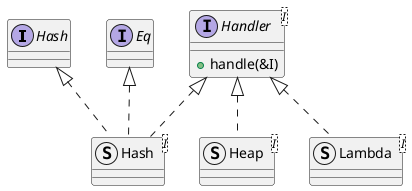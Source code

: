 @startuml "handler"

interface "Hash" as hashtrait

interface "Eq" as eqtrait

interface "Handler" as trans<I> {
    {method} +handle(&I)
}

struct "Heap" as heap<I> {
}

struct "Lambda" as lambda<I> {
}

struct "Hash" as hash<I> {
}

heap .u.|> trans
lambda .u.|> trans
hash .u.|> trans
hash .u.|> eqtrait
hash .u.|> hashtrait

@enduml